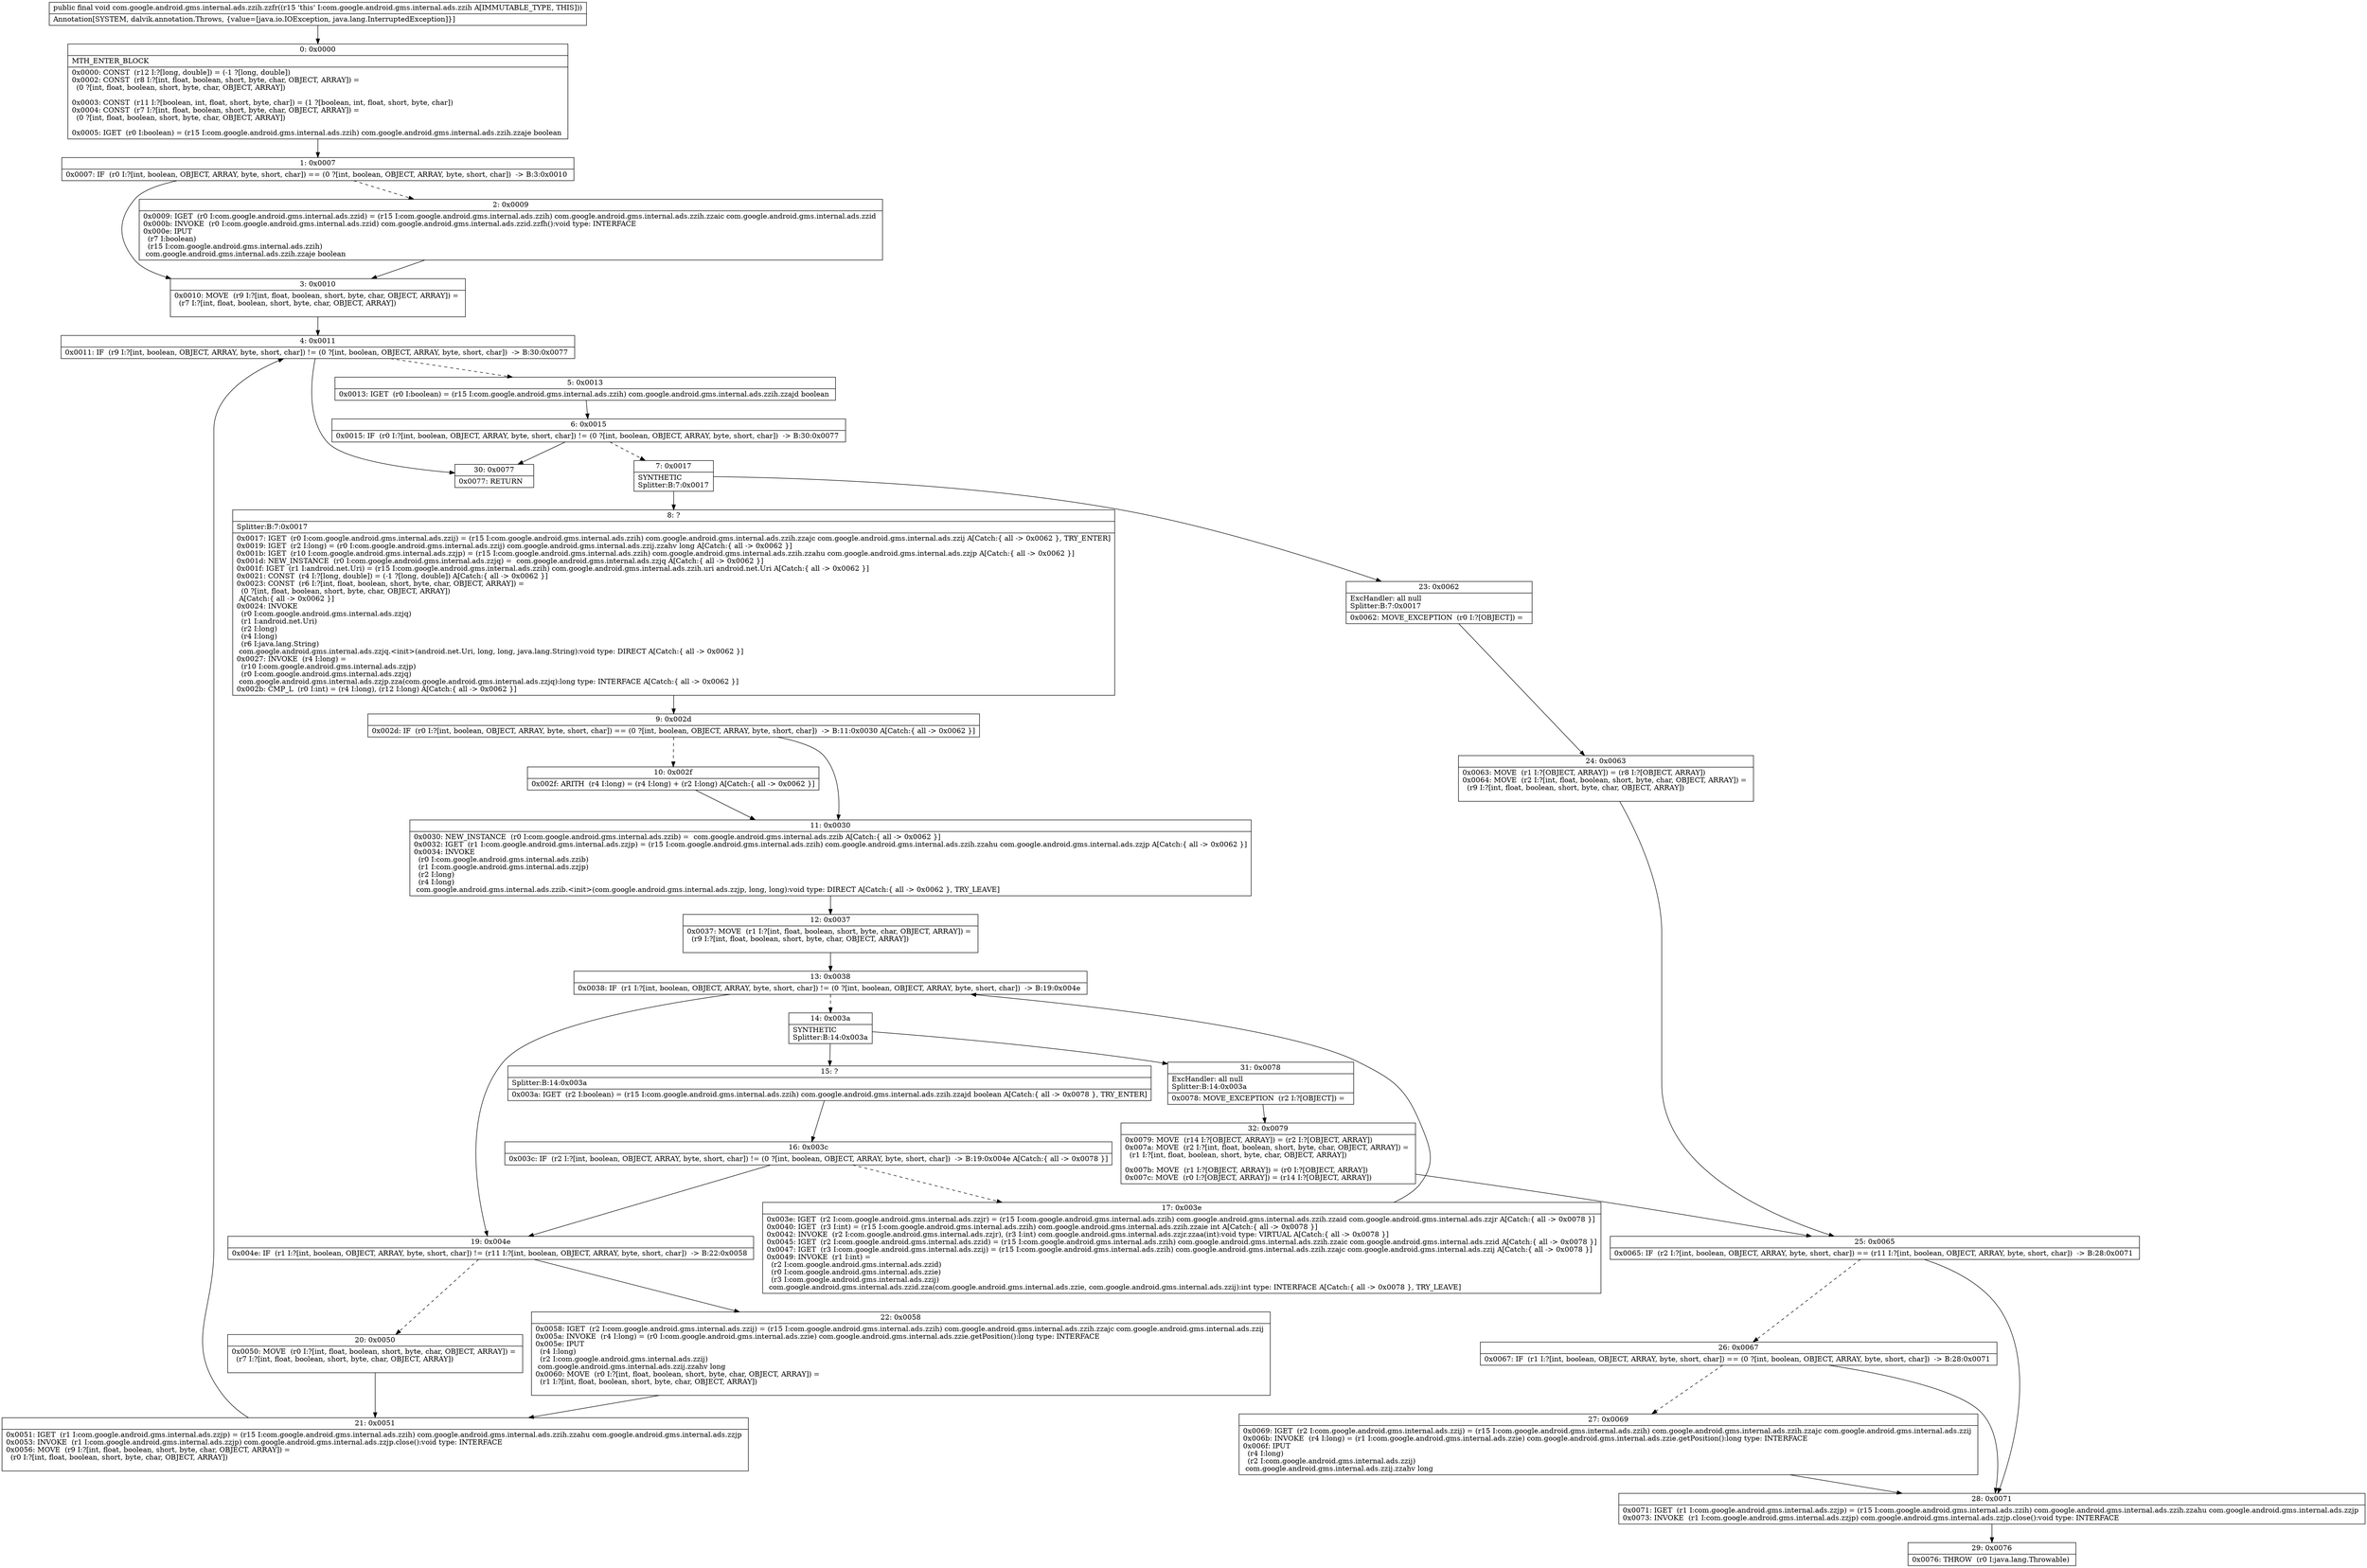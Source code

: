 digraph "CFG forcom.google.android.gms.internal.ads.zzih.zzfr()V" {
Node_0 [shape=record,label="{0\:\ 0x0000|MTH_ENTER_BLOCK\l|0x0000: CONST  (r12 I:?[long, double]) = (\-1 ?[long, double]) \l0x0002: CONST  (r8 I:?[int, float, boolean, short, byte, char, OBJECT, ARRAY]) = \l  (0 ?[int, float, boolean, short, byte, char, OBJECT, ARRAY])\l \l0x0003: CONST  (r11 I:?[boolean, int, float, short, byte, char]) = (1 ?[boolean, int, float, short, byte, char]) \l0x0004: CONST  (r7 I:?[int, float, boolean, short, byte, char, OBJECT, ARRAY]) = \l  (0 ?[int, float, boolean, short, byte, char, OBJECT, ARRAY])\l \l0x0005: IGET  (r0 I:boolean) = (r15 I:com.google.android.gms.internal.ads.zzih) com.google.android.gms.internal.ads.zzih.zzaje boolean \l}"];
Node_1 [shape=record,label="{1\:\ 0x0007|0x0007: IF  (r0 I:?[int, boolean, OBJECT, ARRAY, byte, short, char]) == (0 ?[int, boolean, OBJECT, ARRAY, byte, short, char])  \-\> B:3:0x0010 \l}"];
Node_2 [shape=record,label="{2\:\ 0x0009|0x0009: IGET  (r0 I:com.google.android.gms.internal.ads.zzid) = (r15 I:com.google.android.gms.internal.ads.zzih) com.google.android.gms.internal.ads.zzih.zzaic com.google.android.gms.internal.ads.zzid \l0x000b: INVOKE  (r0 I:com.google.android.gms.internal.ads.zzid) com.google.android.gms.internal.ads.zzid.zzfh():void type: INTERFACE \l0x000e: IPUT  \l  (r7 I:boolean)\l  (r15 I:com.google.android.gms.internal.ads.zzih)\l com.google.android.gms.internal.ads.zzih.zzaje boolean \l}"];
Node_3 [shape=record,label="{3\:\ 0x0010|0x0010: MOVE  (r9 I:?[int, float, boolean, short, byte, char, OBJECT, ARRAY]) = \l  (r7 I:?[int, float, boolean, short, byte, char, OBJECT, ARRAY])\l \l}"];
Node_4 [shape=record,label="{4\:\ 0x0011|0x0011: IF  (r9 I:?[int, boolean, OBJECT, ARRAY, byte, short, char]) != (0 ?[int, boolean, OBJECT, ARRAY, byte, short, char])  \-\> B:30:0x0077 \l}"];
Node_5 [shape=record,label="{5\:\ 0x0013|0x0013: IGET  (r0 I:boolean) = (r15 I:com.google.android.gms.internal.ads.zzih) com.google.android.gms.internal.ads.zzih.zzajd boolean \l}"];
Node_6 [shape=record,label="{6\:\ 0x0015|0x0015: IF  (r0 I:?[int, boolean, OBJECT, ARRAY, byte, short, char]) != (0 ?[int, boolean, OBJECT, ARRAY, byte, short, char])  \-\> B:30:0x0077 \l}"];
Node_7 [shape=record,label="{7\:\ 0x0017|SYNTHETIC\lSplitter:B:7:0x0017\l}"];
Node_8 [shape=record,label="{8\:\ ?|Splitter:B:7:0x0017\l|0x0017: IGET  (r0 I:com.google.android.gms.internal.ads.zzij) = (r15 I:com.google.android.gms.internal.ads.zzih) com.google.android.gms.internal.ads.zzih.zzajc com.google.android.gms.internal.ads.zzij A[Catch:\{ all \-\> 0x0062 \}, TRY_ENTER]\l0x0019: IGET  (r2 I:long) = (r0 I:com.google.android.gms.internal.ads.zzij) com.google.android.gms.internal.ads.zzij.zzahv long A[Catch:\{ all \-\> 0x0062 \}]\l0x001b: IGET  (r10 I:com.google.android.gms.internal.ads.zzjp) = (r15 I:com.google.android.gms.internal.ads.zzih) com.google.android.gms.internal.ads.zzih.zzahu com.google.android.gms.internal.ads.zzjp A[Catch:\{ all \-\> 0x0062 \}]\l0x001d: NEW_INSTANCE  (r0 I:com.google.android.gms.internal.ads.zzjq) =  com.google.android.gms.internal.ads.zzjq A[Catch:\{ all \-\> 0x0062 \}]\l0x001f: IGET  (r1 I:android.net.Uri) = (r15 I:com.google.android.gms.internal.ads.zzih) com.google.android.gms.internal.ads.zzih.uri android.net.Uri A[Catch:\{ all \-\> 0x0062 \}]\l0x0021: CONST  (r4 I:?[long, double]) = (\-1 ?[long, double]) A[Catch:\{ all \-\> 0x0062 \}]\l0x0023: CONST  (r6 I:?[int, float, boolean, short, byte, char, OBJECT, ARRAY]) = \l  (0 ?[int, float, boolean, short, byte, char, OBJECT, ARRAY])\l A[Catch:\{ all \-\> 0x0062 \}]\l0x0024: INVOKE  \l  (r0 I:com.google.android.gms.internal.ads.zzjq)\l  (r1 I:android.net.Uri)\l  (r2 I:long)\l  (r4 I:long)\l  (r6 I:java.lang.String)\l com.google.android.gms.internal.ads.zzjq.\<init\>(android.net.Uri, long, long, java.lang.String):void type: DIRECT A[Catch:\{ all \-\> 0x0062 \}]\l0x0027: INVOKE  (r4 I:long) = \l  (r10 I:com.google.android.gms.internal.ads.zzjp)\l  (r0 I:com.google.android.gms.internal.ads.zzjq)\l com.google.android.gms.internal.ads.zzjp.zza(com.google.android.gms.internal.ads.zzjq):long type: INTERFACE A[Catch:\{ all \-\> 0x0062 \}]\l0x002b: CMP_L  (r0 I:int) = (r4 I:long), (r12 I:long) A[Catch:\{ all \-\> 0x0062 \}]\l}"];
Node_9 [shape=record,label="{9\:\ 0x002d|0x002d: IF  (r0 I:?[int, boolean, OBJECT, ARRAY, byte, short, char]) == (0 ?[int, boolean, OBJECT, ARRAY, byte, short, char])  \-\> B:11:0x0030 A[Catch:\{ all \-\> 0x0062 \}]\l}"];
Node_10 [shape=record,label="{10\:\ 0x002f|0x002f: ARITH  (r4 I:long) = (r4 I:long) + (r2 I:long) A[Catch:\{ all \-\> 0x0062 \}]\l}"];
Node_11 [shape=record,label="{11\:\ 0x0030|0x0030: NEW_INSTANCE  (r0 I:com.google.android.gms.internal.ads.zzib) =  com.google.android.gms.internal.ads.zzib A[Catch:\{ all \-\> 0x0062 \}]\l0x0032: IGET  (r1 I:com.google.android.gms.internal.ads.zzjp) = (r15 I:com.google.android.gms.internal.ads.zzih) com.google.android.gms.internal.ads.zzih.zzahu com.google.android.gms.internal.ads.zzjp A[Catch:\{ all \-\> 0x0062 \}]\l0x0034: INVOKE  \l  (r0 I:com.google.android.gms.internal.ads.zzib)\l  (r1 I:com.google.android.gms.internal.ads.zzjp)\l  (r2 I:long)\l  (r4 I:long)\l com.google.android.gms.internal.ads.zzib.\<init\>(com.google.android.gms.internal.ads.zzjp, long, long):void type: DIRECT A[Catch:\{ all \-\> 0x0062 \}, TRY_LEAVE]\l}"];
Node_12 [shape=record,label="{12\:\ 0x0037|0x0037: MOVE  (r1 I:?[int, float, boolean, short, byte, char, OBJECT, ARRAY]) = \l  (r9 I:?[int, float, boolean, short, byte, char, OBJECT, ARRAY])\l \l}"];
Node_13 [shape=record,label="{13\:\ 0x0038|0x0038: IF  (r1 I:?[int, boolean, OBJECT, ARRAY, byte, short, char]) != (0 ?[int, boolean, OBJECT, ARRAY, byte, short, char])  \-\> B:19:0x004e \l}"];
Node_14 [shape=record,label="{14\:\ 0x003a|SYNTHETIC\lSplitter:B:14:0x003a\l}"];
Node_15 [shape=record,label="{15\:\ ?|Splitter:B:14:0x003a\l|0x003a: IGET  (r2 I:boolean) = (r15 I:com.google.android.gms.internal.ads.zzih) com.google.android.gms.internal.ads.zzih.zzajd boolean A[Catch:\{ all \-\> 0x0078 \}, TRY_ENTER]\l}"];
Node_16 [shape=record,label="{16\:\ 0x003c|0x003c: IF  (r2 I:?[int, boolean, OBJECT, ARRAY, byte, short, char]) != (0 ?[int, boolean, OBJECT, ARRAY, byte, short, char])  \-\> B:19:0x004e A[Catch:\{ all \-\> 0x0078 \}]\l}"];
Node_17 [shape=record,label="{17\:\ 0x003e|0x003e: IGET  (r2 I:com.google.android.gms.internal.ads.zzjr) = (r15 I:com.google.android.gms.internal.ads.zzih) com.google.android.gms.internal.ads.zzih.zzaid com.google.android.gms.internal.ads.zzjr A[Catch:\{ all \-\> 0x0078 \}]\l0x0040: IGET  (r3 I:int) = (r15 I:com.google.android.gms.internal.ads.zzih) com.google.android.gms.internal.ads.zzih.zzaie int A[Catch:\{ all \-\> 0x0078 \}]\l0x0042: INVOKE  (r2 I:com.google.android.gms.internal.ads.zzjr), (r3 I:int) com.google.android.gms.internal.ads.zzjr.zzaa(int):void type: VIRTUAL A[Catch:\{ all \-\> 0x0078 \}]\l0x0045: IGET  (r2 I:com.google.android.gms.internal.ads.zzid) = (r15 I:com.google.android.gms.internal.ads.zzih) com.google.android.gms.internal.ads.zzih.zzaic com.google.android.gms.internal.ads.zzid A[Catch:\{ all \-\> 0x0078 \}]\l0x0047: IGET  (r3 I:com.google.android.gms.internal.ads.zzij) = (r15 I:com.google.android.gms.internal.ads.zzih) com.google.android.gms.internal.ads.zzih.zzajc com.google.android.gms.internal.ads.zzij A[Catch:\{ all \-\> 0x0078 \}]\l0x0049: INVOKE  (r1 I:int) = \l  (r2 I:com.google.android.gms.internal.ads.zzid)\l  (r0 I:com.google.android.gms.internal.ads.zzie)\l  (r3 I:com.google.android.gms.internal.ads.zzij)\l com.google.android.gms.internal.ads.zzid.zza(com.google.android.gms.internal.ads.zzie, com.google.android.gms.internal.ads.zzij):int type: INTERFACE A[Catch:\{ all \-\> 0x0078 \}, TRY_LEAVE]\l}"];
Node_19 [shape=record,label="{19\:\ 0x004e|0x004e: IF  (r1 I:?[int, boolean, OBJECT, ARRAY, byte, short, char]) != (r11 I:?[int, boolean, OBJECT, ARRAY, byte, short, char])  \-\> B:22:0x0058 \l}"];
Node_20 [shape=record,label="{20\:\ 0x0050|0x0050: MOVE  (r0 I:?[int, float, boolean, short, byte, char, OBJECT, ARRAY]) = \l  (r7 I:?[int, float, boolean, short, byte, char, OBJECT, ARRAY])\l \l}"];
Node_21 [shape=record,label="{21\:\ 0x0051|0x0051: IGET  (r1 I:com.google.android.gms.internal.ads.zzjp) = (r15 I:com.google.android.gms.internal.ads.zzih) com.google.android.gms.internal.ads.zzih.zzahu com.google.android.gms.internal.ads.zzjp \l0x0053: INVOKE  (r1 I:com.google.android.gms.internal.ads.zzjp) com.google.android.gms.internal.ads.zzjp.close():void type: INTERFACE \l0x0056: MOVE  (r9 I:?[int, float, boolean, short, byte, char, OBJECT, ARRAY]) = \l  (r0 I:?[int, float, boolean, short, byte, char, OBJECT, ARRAY])\l \l}"];
Node_22 [shape=record,label="{22\:\ 0x0058|0x0058: IGET  (r2 I:com.google.android.gms.internal.ads.zzij) = (r15 I:com.google.android.gms.internal.ads.zzih) com.google.android.gms.internal.ads.zzih.zzajc com.google.android.gms.internal.ads.zzij \l0x005a: INVOKE  (r4 I:long) = (r0 I:com.google.android.gms.internal.ads.zzie) com.google.android.gms.internal.ads.zzie.getPosition():long type: INTERFACE \l0x005e: IPUT  \l  (r4 I:long)\l  (r2 I:com.google.android.gms.internal.ads.zzij)\l com.google.android.gms.internal.ads.zzij.zzahv long \l0x0060: MOVE  (r0 I:?[int, float, boolean, short, byte, char, OBJECT, ARRAY]) = \l  (r1 I:?[int, float, boolean, short, byte, char, OBJECT, ARRAY])\l \l}"];
Node_23 [shape=record,label="{23\:\ 0x0062|ExcHandler: all null\lSplitter:B:7:0x0017\l|0x0062: MOVE_EXCEPTION  (r0 I:?[OBJECT]) =  \l}"];
Node_24 [shape=record,label="{24\:\ 0x0063|0x0063: MOVE  (r1 I:?[OBJECT, ARRAY]) = (r8 I:?[OBJECT, ARRAY]) \l0x0064: MOVE  (r2 I:?[int, float, boolean, short, byte, char, OBJECT, ARRAY]) = \l  (r9 I:?[int, float, boolean, short, byte, char, OBJECT, ARRAY])\l \l}"];
Node_25 [shape=record,label="{25\:\ 0x0065|0x0065: IF  (r2 I:?[int, boolean, OBJECT, ARRAY, byte, short, char]) == (r11 I:?[int, boolean, OBJECT, ARRAY, byte, short, char])  \-\> B:28:0x0071 \l}"];
Node_26 [shape=record,label="{26\:\ 0x0067|0x0067: IF  (r1 I:?[int, boolean, OBJECT, ARRAY, byte, short, char]) == (0 ?[int, boolean, OBJECT, ARRAY, byte, short, char])  \-\> B:28:0x0071 \l}"];
Node_27 [shape=record,label="{27\:\ 0x0069|0x0069: IGET  (r2 I:com.google.android.gms.internal.ads.zzij) = (r15 I:com.google.android.gms.internal.ads.zzih) com.google.android.gms.internal.ads.zzih.zzajc com.google.android.gms.internal.ads.zzij \l0x006b: INVOKE  (r4 I:long) = (r1 I:com.google.android.gms.internal.ads.zzie) com.google.android.gms.internal.ads.zzie.getPosition():long type: INTERFACE \l0x006f: IPUT  \l  (r4 I:long)\l  (r2 I:com.google.android.gms.internal.ads.zzij)\l com.google.android.gms.internal.ads.zzij.zzahv long \l}"];
Node_28 [shape=record,label="{28\:\ 0x0071|0x0071: IGET  (r1 I:com.google.android.gms.internal.ads.zzjp) = (r15 I:com.google.android.gms.internal.ads.zzih) com.google.android.gms.internal.ads.zzih.zzahu com.google.android.gms.internal.ads.zzjp \l0x0073: INVOKE  (r1 I:com.google.android.gms.internal.ads.zzjp) com.google.android.gms.internal.ads.zzjp.close():void type: INTERFACE \l}"];
Node_29 [shape=record,label="{29\:\ 0x0076|0x0076: THROW  (r0 I:java.lang.Throwable) \l}"];
Node_30 [shape=record,label="{30\:\ 0x0077|0x0077: RETURN   \l}"];
Node_31 [shape=record,label="{31\:\ 0x0078|ExcHandler: all null\lSplitter:B:14:0x003a\l|0x0078: MOVE_EXCEPTION  (r2 I:?[OBJECT]) =  \l}"];
Node_32 [shape=record,label="{32\:\ 0x0079|0x0079: MOVE  (r14 I:?[OBJECT, ARRAY]) = (r2 I:?[OBJECT, ARRAY]) \l0x007a: MOVE  (r2 I:?[int, float, boolean, short, byte, char, OBJECT, ARRAY]) = \l  (r1 I:?[int, float, boolean, short, byte, char, OBJECT, ARRAY])\l \l0x007b: MOVE  (r1 I:?[OBJECT, ARRAY]) = (r0 I:?[OBJECT, ARRAY]) \l0x007c: MOVE  (r0 I:?[OBJECT, ARRAY]) = (r14 I:?[OBJECT, ARRAY]) \l}"];
MethodNode[shape=record,label="{public final void com.google.android.gms.internal.ads.zzih.zzfr((r15 'this' I:com.google.android.gms.internal.ads.zzih A[IMMUTABLE_TYPE, THIS]))  | Annotation[SYSTEM, dalvik.annotation.Throws, \{value=[java.io.IOException, java.lang.InterruptedException]\}]\l}"];
MethodNode -> Node_0;
Node_0 -> Node_1;
Node_1 -> Node_2[style=dashed];
Node_1 -> Node_3;
Node_2 -> Node_3;
Node_3 -> Node_4;
Node_4 -> Node_5[style=dashed];
Node_4 -> Node_30;
Node_5 -> Node_6;
Node_6 -> Node_7[style=dashed];
Node_6 -> Node_30;
Node_7 -> Node_8;
Node_7 -> Node_23;
Node_8 -> Node_9;
Node_9 -> Node_10[style=dashed];
Node_9 -> Node_11;
Node_10 -> Node_11;
Node_11 -> Node_12;
Node_12 -> Node_13;
Node_13 -> Node_14[style=dashed];
Node_13 -> Node_19;
Node_14 -> Node_15;
Node_14 -> Node_31;
Node_15 -> Node_16;
Node_16 -> Node_17[style=dashed];
Node_16 -> Node_19;
Node_17 -> Node_13;
Node_19 -> Node_20[style=dashed];
Node_19 -> Node_22;
Node_20 -> Node_21;
Node_21 -> Node_4;
Node_22 -> Node_21;
Node_23 -> Node_24;
Node_24 -> Node_25;
Node_25 -> Node_26[style=dashed];
Node_25 -> Node_28;
Node_26 -> Node_27[style=dashed];
Node_26 -> Node_28;
Node_27 -> Node_28;
Node_28 -> Node_29;
Node_31 -> Node_32;
Node_32 -> Node_25;
}

